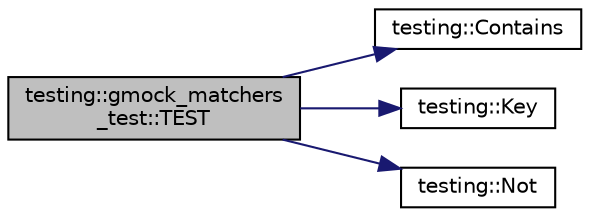 digraph "testing::gmock_matchers_test::TEST"
{
  edge [fontname="Helvetica",fontsize="10",labelfontname="Helvetica",labelfontsize="10"];
  node [fontname="Helvetica",fontsize="10",shape=record];
  rankdir="LR";
  Node578 [label="testing::gmock_matchers\l_test::TEST",height=0.2,width=0.4,color="black", fillcolor="grey75", style="filled", fontcolor="black"];
  Node578 -> Node579 [color="midnightblue",fontsize="10",style="solid",fontname="Helvetica"];
  Node579 [label="testing::Contains",height=0.2,width=0.4,color="black", fillcolor="white", style="filled",URL="$d0/d75/namespacetesting.html#a2a12af7db4752797d06c1182b2470933"];
  Node578 -> Node580 [color="midnightblue",fontsize="10",style="solid",fontname="Helvetica"];
  Node580 [label="testing::Key",height=0.2,width=0.4,color="black", fillcolor="white", style="filled",URL="$d0/d75/namespacetesting.html#a6212e76b542f4ffd3079de59092a826a"];
  Node578 -> Node581 [color="midnightblue",fontsize="10",style="solid",fontname="Helvetica"];
  Node581 [label="testing::Not",height=0.2,width=0.4,color="black", fillcolor="white", style="filled",URL="$d0/d75/namespacetesting.html#a3d7d0dda7e51b13fe2f5aa28e23ed6b6"];
}
